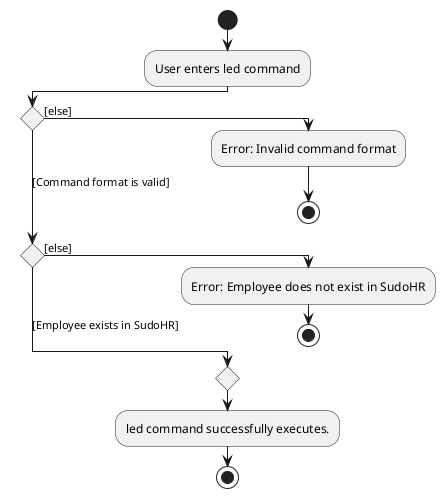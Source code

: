 
@startuml
!pragma useVerticalIf on
start
:User enters led command;
if () then ([else])
  :Error: Invalid command format;
  stop
([Command format is valid])elseif () then ([else])
  :Error: Employee does not exist in SudoHR;
   stop
 else ([Employee exists in SudoHR])
endif
  :led command successfully executes.;
stop

@enduml
